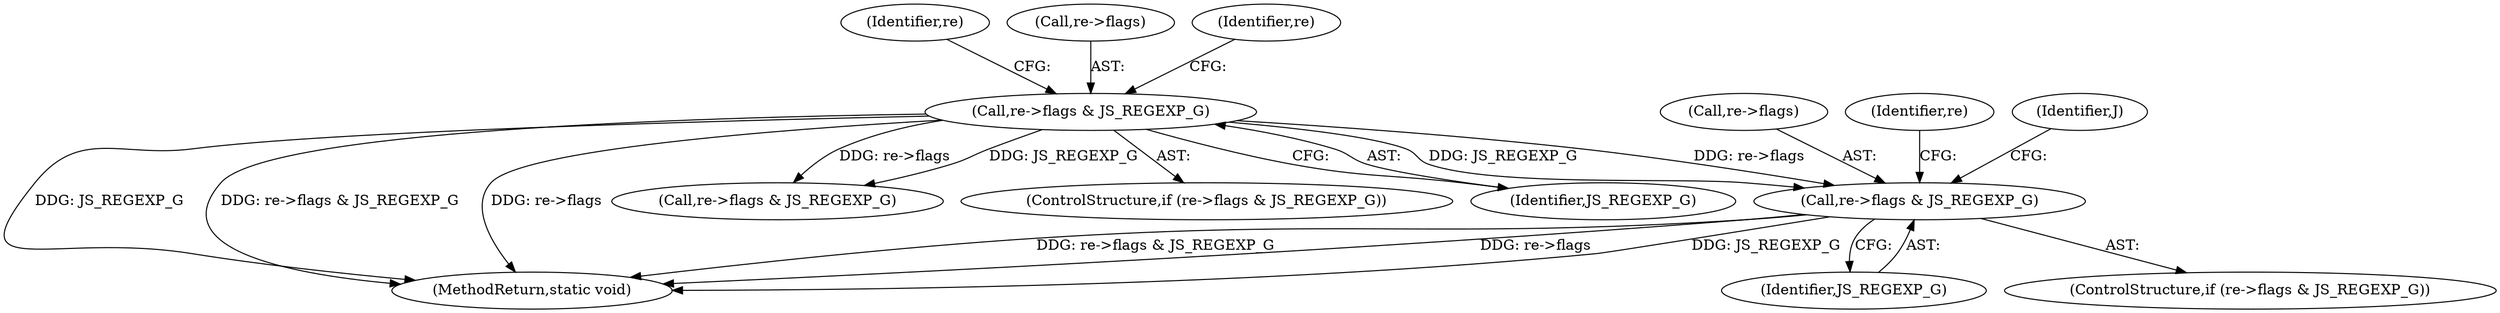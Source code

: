 digraph "0_mujs_00d4606c3baf813b7b1c176823b2729bf51002a2@pointer" {
"1000198" [label="(Call,re->flags & JS_REGEXP_G)"];
"1000121" [label="(Call,re->flags & JS_REGEXP_G)"];
"1000199" [label="(Call,re->flags)"];
"1000121" [label="(Call,re->flags & JS_REGEXP_G)"];
"1000205" [label="(Identifier,re)"];
"1000209" [label="(Identifier,J)"];
"1000130" [label="(Identifier,re)"];
"1000125" [label="(Identifier,JS_REGEXP_G)"];
"1000197" [label="(ControlStructure,if (re->flags & JS_REGEXP_G))"];
"1000211" [label="(MethodReturn,static void)"];
"1000171" [label="(Call,re->flags & JS_REGEXP_G)"];
"1000202" [label="(Identifier,JS_REGEXP_G)"];
"1000122" [label="(Call,re->flags)"];
"1000120" [label="(ControlStructure,if (re->flags & JS_REGEXP_G))"];
"1000198" [label="(Call,re->flags & JS_REGEXP_G)"];
"1000163" [label="(Identifier,re)"];
"1000198" -> "1000197"  [label="AST: "];
"1000198" -> "1000202"  [label="CFG: "];
"1000199" -> "1000198"  [label="AST: "];
"1000202" -> "1000198"  [label="AST: "];
"1000205" -> "1000198"  [label="CFG: "];
"1000209" -> "1000198"  [label="CFG: "];
"1000198" -> "1000211"  [label="DDG: re->flags"];
"1000198" -> "1000211"  [label="DDG: JS_REGEXP_G"];
"1000198" -> "1000211"  [label="DDG: re->flags & JS_REGEXP_G"];
"1000121" -> "1000198"  [label="DDG: re->flags"];
"1000121" -> "1000198"  [label="DDG: JS_REGEXP_G"];
"1000121" -> "1000120"  [label="AST: "];
"1000121" -> "1000125"  [label="CFG: "];
"1000122" -> "1000121"  [label="AST: "];
"1000125" -> "1000121"  [label="AST: "];
"1000130" -> "1000121"  [label="CFG: "];
"1000163" -> "1000121"  [label="CFG: "];
"1000121" -> "1000211"  [label="DDG: JS_REGEXP_G"];
"1000121" -> "1000211"  [label="DDG: re->flags & JS_REGEXP_G"];
"1000121" -> "1000211"  [label="DDG: re->flags"];
"1000121" -> "1000171"  [label="DDG: re->flags"];
"1000121" -> "1000171"  [label="DDG: JS_REGEXP_G"];
}
